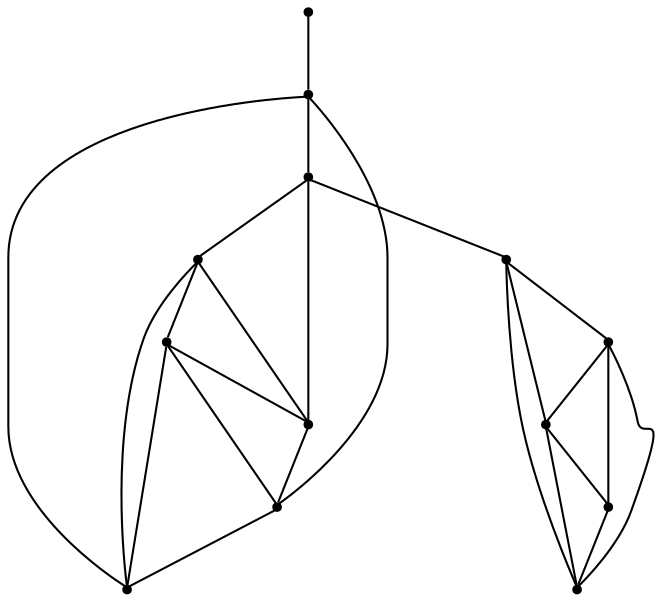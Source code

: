 graph {
  node [shape=point,comment="{\"directed\":false,\"doi\":\"10.1007/978-3-030-68766-3_19\",\"figure\":\"1 (2)\"}"]

  v0 [pos="913.200722301566,580.7642894619178"]
  v1 [pos="913.200722301566,547.4260576852507"]
  v2 [pos="1046.5552996535594,280.7201716780954"]
  v3 [pos="1046.5552996535594,314.0584074289899"]
  v4 [pos="1013.216655315561,280.7201716780954"]
  v5 [pos="913.200722301566,514.0878219343563"]
  v6 [pos="946.5393666395643,447.41135043256753"]
  v7 [pos="913.200722301566,480.74958618346193"]
  v8 [pos="913.200722301566,447.41135043256753"]
  v9 [pos="879.8630794811463,414.0731146816731"]
  v10 [pos="913.200722301566,614.1025291870396"]
  v11 [pos="813.1857908051495,347.3966431798842"]
  v12 [pos="779.8471464671511,247.38193592720097"]

  v0 -- v12 [id="-1",pos="913.200722301566,580.7642894619178 746.5106005469368,580.7642934361452 746.5106005469368,580.7642934361452 746.5106005469368,580.7642934361452 746.5106005469368,247.38193592720097 746.5106005469368,247.38193592720097 746.5106005469368,247.38193592720097 779.8471464671511,247.38193592720097 779.8471464671511,247.38193592720097 779.8471464671511,247.38193592720097"]
  v12 -- v4 [id="-2",pos="779.8471464671511,247.38193592720097 1013.2155584153558,247.38193592720097 1013.2155584153558,247.38193592720097 1013.2155584153558,247.38193592720097 1013.216655315561,280.7201716780954 1013.216655315561,280.7201716780954 1013.216655315561,280.7201716780954"]
  v11 -- v12 [id="-3",pos="813.1857908051495,347.3966431798842 779.8492448849352,347.3966431798842 779.8492448849352,347.3966431798842 779.8492448849352,347.3966431798842 779.8471464671511,247.38193592720097 779.8471464671511,247.38193592720097 779.8471464671511,247.38193592720097"]
  v12 -- v2 [id="-4",pos="779.8471464671511,247.38193592720097 779.8492448849352,214.04370017630652 779.8492448849352,214.04370017630652 779.8492448849352,214.04370017630652 1046.554202753354,214.04370017630652 1046.554202753354,214.04370017630652 1046.554202753354,214.04370017630652 1046.5552996535594,280.7201716780954 1046.5552996535594,280.7201716780954 1046.5552996535594,280.7201716780954"]
  v11 -- v1 [id="-5",pos="813.1857908051495,347.3966431798842 813.1878892229336,547.4260576852507 813.1878892229336,547.4260576852507 813.1878892229336,547.4260576852507 913.200722301566,547.4260576852507 913.200722301566,547.4260576852507 913.200722301566,547.4260576852507"]
  v4 -- v11 [id="-6",pos="1013.216655315561,280.7201716780954 813.1878892229336,280.7201716780954 813.1878892229336,280.7201716780954 813.1878892229336,280.7201716780954 813.1857908051495,347.3966431798842 813.1857908051495,347.3966431798842 813.1857908051495,347.3966431798842"]
  v2 -- v0 [id="-7",pos="1046.5552996535594,280.7201716780954 1113.2314914293509,280.7201716780954 1113.2314914293509,280.7201716780954 1113.2314914293509,280.7201716780954 1113.2314914293509,580.7642934361452 1113.2314914293509,580.7642934361452 1113.2314914293509,580.7642934361452 913.200722301566,580.7642894619178 913.200722301566,580.7642894619178 913.200722301566,580.7642894619178"]
  v9 -- v8 [id="-8",pos="879.8630794811463,414.0731146816731 913.1996254013607,414.0731146816731 913.1996254013607,414.0731146816731 913.1996254013607,414.0731146816731 913.200722301566,447.41135043256753 913.200722301566,447.41135043256753 913.200722301566,447.41135043256753"]
  v9 -- v6 [id="-9",pos="879.8630794811463,414.0731146816731 879.8651778989303,380.7348789307787 879.8651778989303,380.7348789307787 879.8651778989303,380.7348789307787 946.538269739359,380.7348789307787 946.538269739359,380.7348789307787 946.538269739359,380.7348789307787 946.5393666395643,447.41135043256753 946.5393666395643,447.41135043256753 946.5393666395643,447.41135043256753"]
  v10 -- v0 [id="-10",pos="913.200722301566,614.1025291870396 913.200722301566,580.7642894619178 913.200722301566,580.7642894619178 913.200722301566,580.7642894619178"]
  v5 -- v7 [id="-11",pos="913.200722301566,514.0878219343563 913.200722301566,480.74958618346193 913.200722301566,480.74958618346193 913.200722301566,480.74958618346193"]
  v7 -- v8 [id="-12",pos="913.200722301566,480.74958618346193 913.200722301566,447.41135043256753 913.200722301566,447.41135043256753 913.200722301566,447.41135043256753"]
  v4 -- v2 [id="-13",pos="1013.216655315561,280.7201716780954 1046.5552996535594,280.7201716780954 1046.5552996535594,280.7201716780954 1046.5552996535594,280.7201716780954"]
  v7 -- v9 [id="-14",pos="913.200722301566,480.74958618346193 879.8651778989303,480.74958618346193 879.8651778989303,480.74958618346193 879.8651778989303,480.74958618346193 879.8630794811463,414.0731146816731 879.8630794811463,414.0731146816731 879.8630794811463,414.0731146816731"]
  v8 -- v6 [id="-15",pos="913.200722301566,447.41135043256753 946.5393666395643,447.41135043256753 946.5393666395643,447.41135043256753 946.5393666395643,447.41135043256753"]
  v0 -- v1 [id="-16",pos="913.200722301566,580.7642894619178 913.200722301566,547.4260576852507 913.200722301566,547.4260576852507 913.200722301566,547.4260576852507"]
  v7 -- v6 [id="-17",pos="913.200722301566,480.74958618346193 946.538269739359,480.74958618346193 946.538269739359,480.74958618346193 946.538269739359,480.74958618346193 946.5393666395643,447.41135043256753 946.5393666395643,447.41135043256753 946.5393666395643,447.41135043256753"]
  v6 -- v5 [id="-18",pos="946.5393666395643,447.41135043256753 979.8769140773574,447.41135043256753 979.8769140773574,447.41135043256753 979.8769140773574,447.41135043256753 979.8769140773574,514.0878219343563 979.8769140773574,514.0878219343563 979.8769140773574,514.0878219343563 913.200722301566,514.0878219343563 913.200722301566,514.0878219343563 913.200722301566,514.0878219343563"]
  v1 -- v5 [id="-19",pos="913.200722301566,547.4260576852507 913.200722301566,514.0878219343563 913.200722301566,514.0878219343563 913.200722301566,514.0878219343563"]
  v5 -- v9 [id="-20",pos="913.200722301566,514.0878219343563 846.526533560932,514.0878219343563 846.526533560932,514.0878219343563 846.526533560932,514.0878219343563 846.526533560932,414.0731146816731 846.526533560932,414.0731146816731 846.526533560932,414.0731146816731 879.8630794811463,414.0731146816731 879.8630794811463,414.0731146816731 879.8630794811463,414.0731146816731"]
  v3 -- v4 [id="-21",pos="1046.5552996535594,314.0584074289899 1013.2155584153558,314.0584074289899 1013.2155584153558,314.0584074289899 1013.2155584153558,314.0584074289899 1013.216655315561,280.7201716780954 1013.216655315561,280.7201716780954 1013.216655315561,280.7201716780954"]
  v3 -- v11 [id="-22",pos="1046.5552996535594,314.0584074289899 1046.554202753354,347.3966431798842 1046.554202753354,347.3966431798842 1046.554202753354,347.3966431798842 813.1857908051495,347.3966431798842 813.1857908051495,347.3966431798842 813.1857908051495,347.3966431798842"]
  v3 -- v2 [id="-23",pos="1046.5552996535594,314.0584074289899 1046.5552996535594,280.7201716780954 1046.5552996535594,280.7201716780954 1046.5552996535594,280.7201716780954"]
  v1 -- v3 [id="-24",pos="913.200722301566,547.4260576852507 1079.8928470913525,547.4260576852507 1079.8928470913525,547.4260576852507 1079.8928470913525,547.4260576852507 1079.8928470913525,314.0584074289899 1079.8928470913525,314.0584074289899 1079.8928470913525,314.0584074289899 1046.5552996535594,314.0584074289899 1046.5552996535594,314.0584074289899 1046.5552996535594,314.0584074289899"]
}